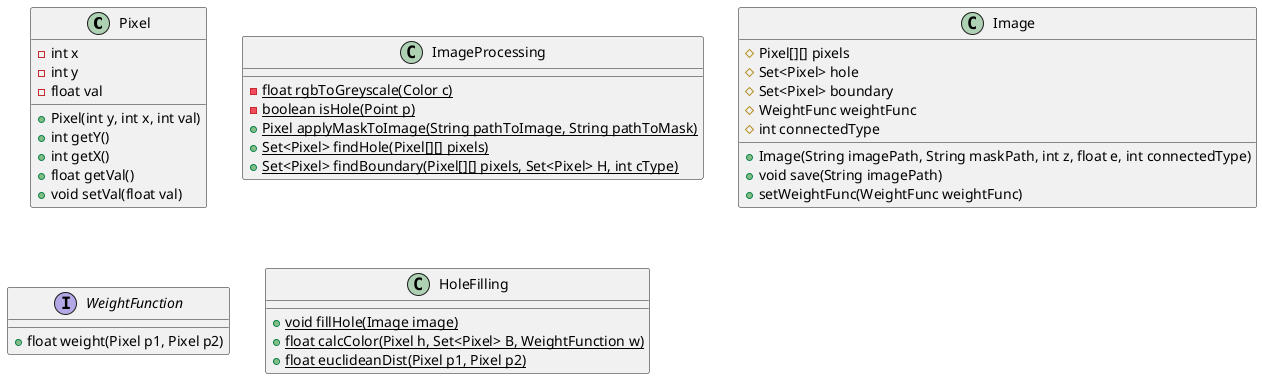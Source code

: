 @startuml
'https://plantuml.com/class-diagram

class Pixel{
    - int x
    - int y
    - float val
    + Pixel(int y, int x, int val)
    + int getY()
    + int getX()
    + float getVal()
    + void setVal(float val)
}

class ImageProcessing{
    - {static} float rgbToGreyscale(Color c)
    - {static} boolean isHole(Point p)
    + {static} Pixel applyMaskToImage(String pathToImage, String pathToMask)
    + {static} Set<Pixel> findHole(Pixel[][] pixels)
    + {static} Set<Pixel> findBoundary(Pixel[][] pixels, Set<Pixel> H, int cType)
}

class Image{
    # Pixel[][] pixels
    # Set<Pixel> hole
    # Set<Pixel> boundary
    # WeightFunc weightFunc
    # int connectedType
    + Image(String imagePath, String maskPath, int z, float e, int connectedType)
    + void save(String imagePath)
    + setWeightFunc(WeightFunc weightFunc)
}

interface WeightFunction{
    + float weight(Pixel p1, Pixel p2)
}

class HoleFilling{
    + {static} void fillHole(Image image)
    + {static} float calcColor(Pixel h, Set<Pixel> B, WeightFunction w)
    + {static} float euclideanDist(Pixel p1, Pixel p2)
}


'Composition
'ParkingLot "1" *-- "many" Level : contains >

'Aggregation
'ParkingLot "1" o-- "1" Vehicle : aggregation >

@enduml